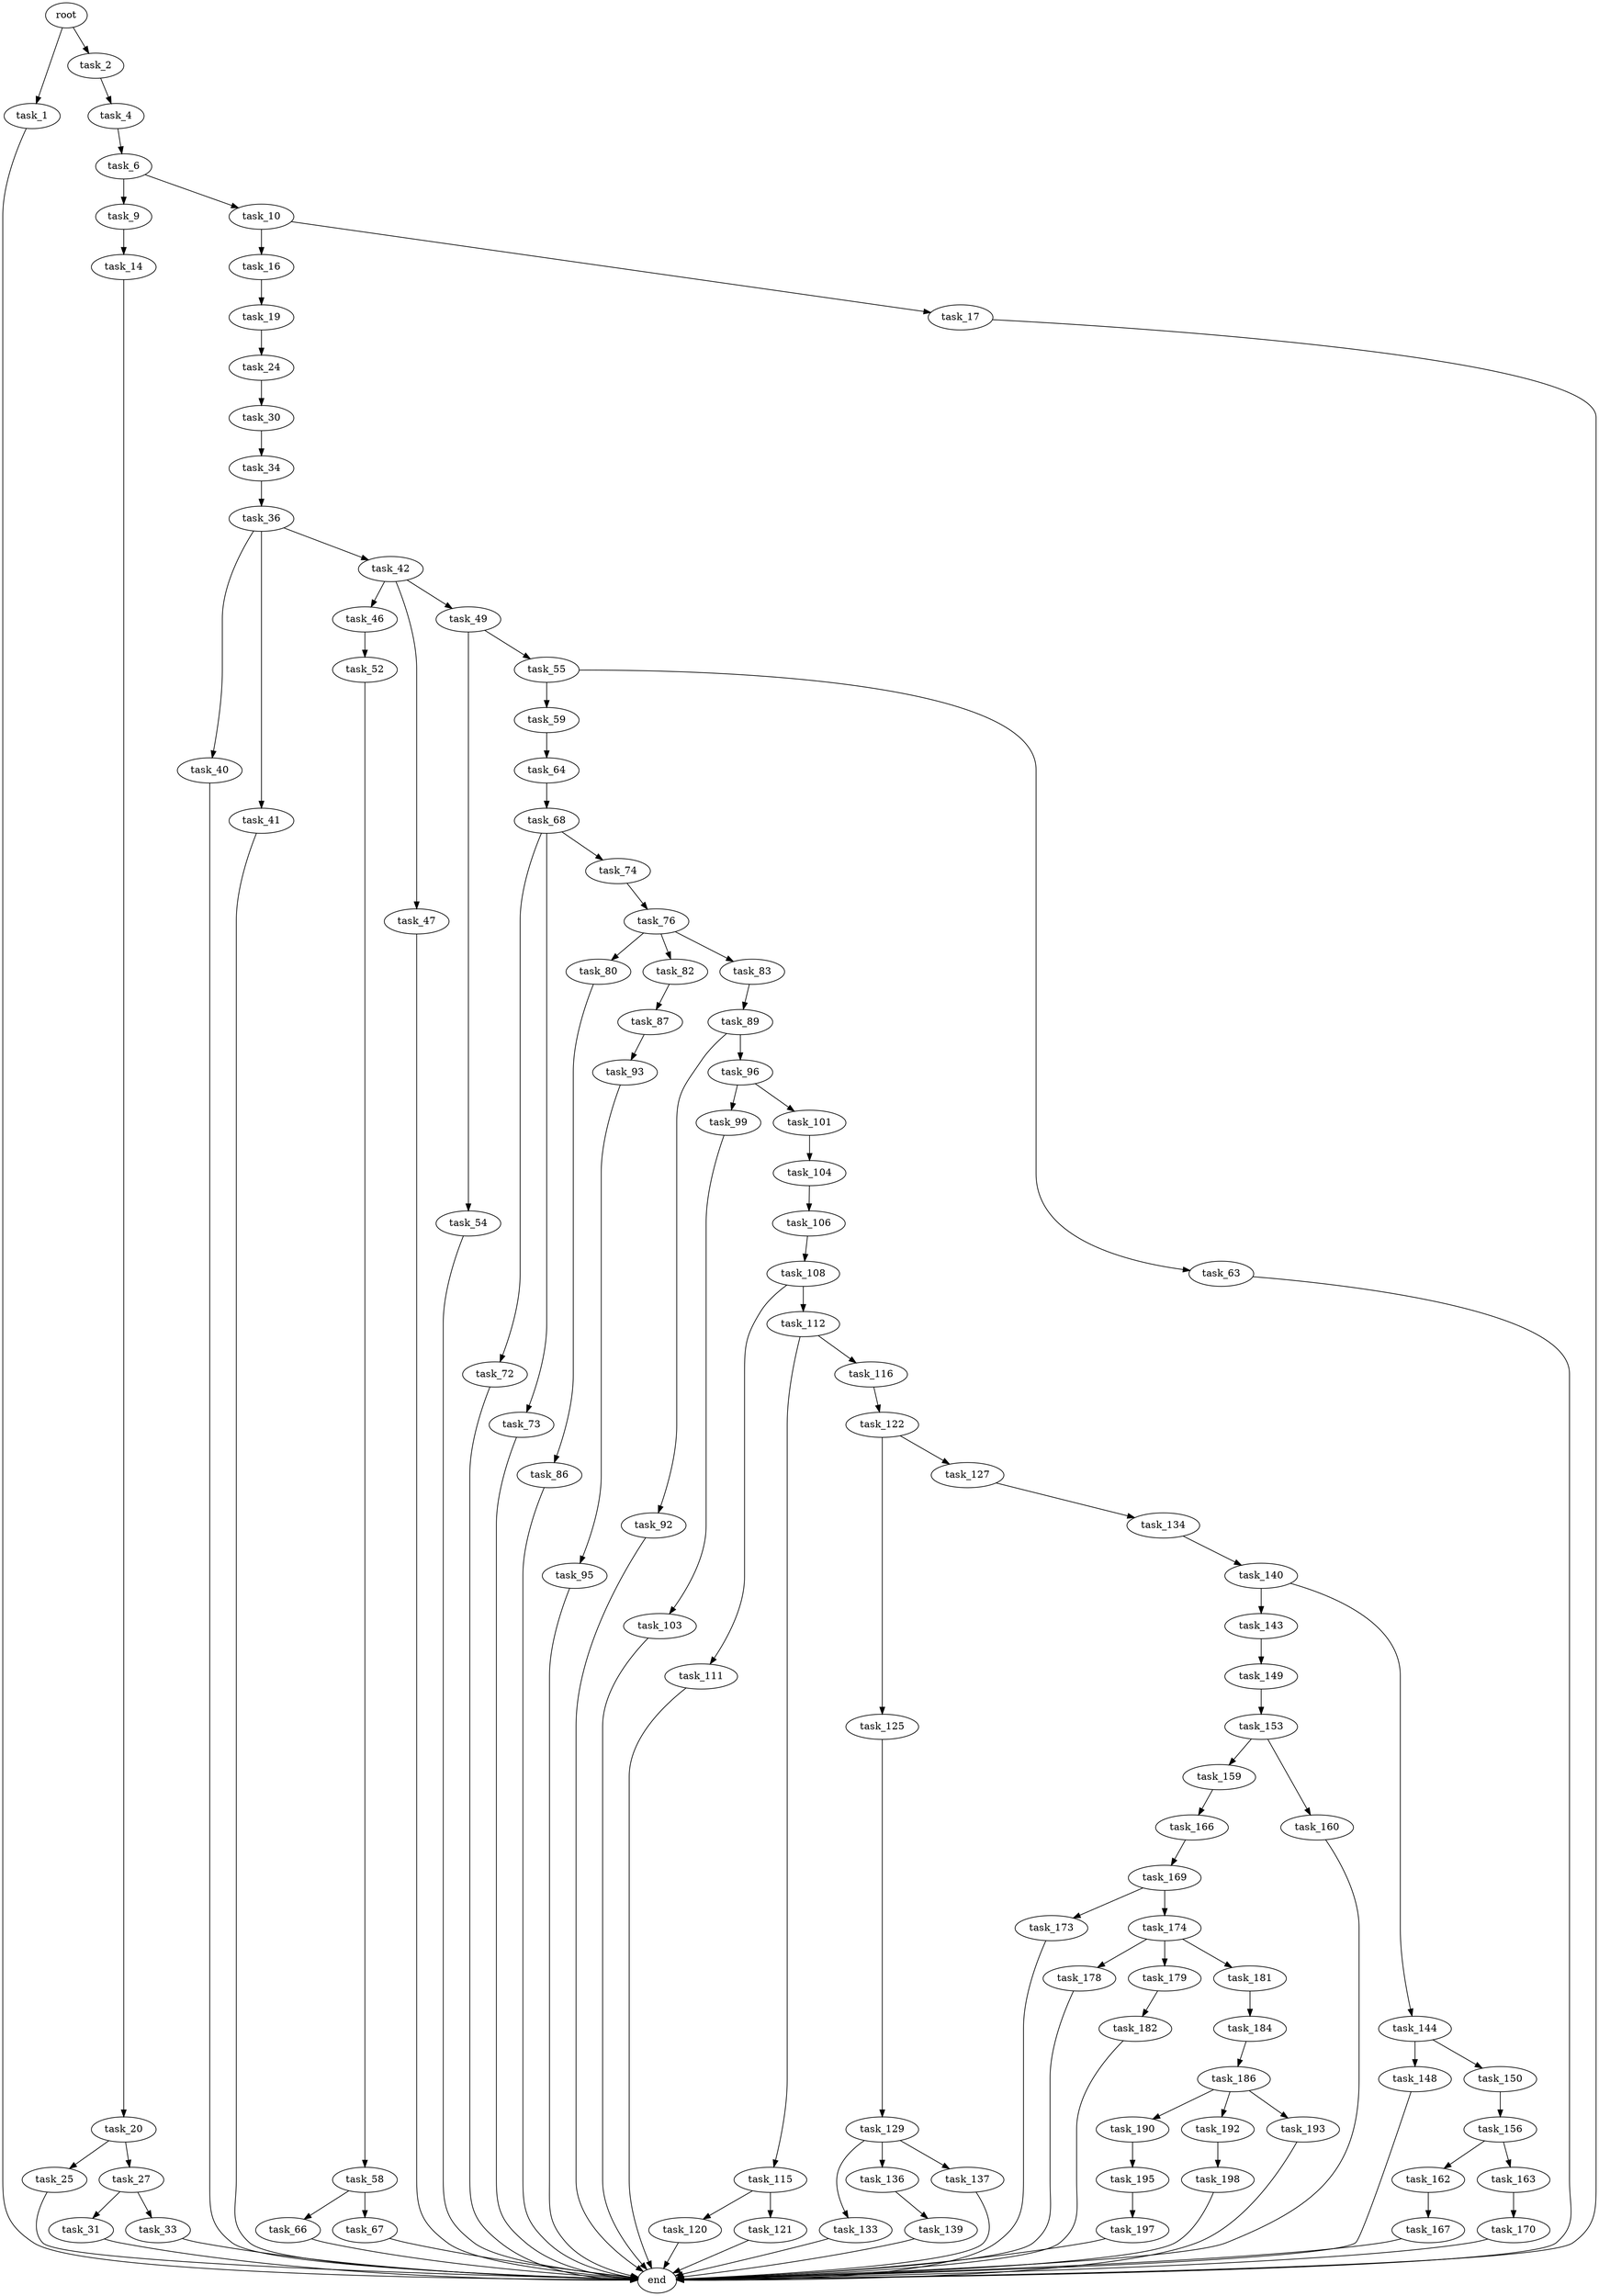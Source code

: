 digraph G {
  root [size="0.000000"];
  task_1 [size="47018751795.000000"];
  task_2 [size="522431648572.000000"];
  task_4 [size="549755813888.000000"];
  task_6 [size="68719476736.000000"];
  task_9 [size="134217728000.000000"];
  task_10 [size="8277614855.000000"];
  task_14 [size="368293445632.000000"];
  task_16 [size="183843330474.000000"];
  task_17 [size="45793105700.000000"];
  task_19 [size="41462782926.000000"];
  task_20 [size="418136673.000000"];
  task_24 [size="134217728000.000000"];
  task_25 [size="68719476736.000000"];
  task_27 [size="72473506438.000000"];
  task_30 [size="410806609664.000000"];
  task_31 [size="25416862704.000000"];
  task_33 [size="61840584350.000000"];
  task_34 [size="1043924621.000000"];
  task_36 [size="1073741824000.000000"];
  task_40 [size="130508463357.000000"];
  task_41 [size="37387279358.000000"];
  task_42 [size="1073741824000.000000"];
  task_46 [size="103967603261.000000"];
  task_47 [size="751120203519.000000"];
  task_49 [size="231928233984.000000"];
  task_52 [size="13726004764.000000"];
  task_54 [size="231928233984.000000"];
  task_55 [size="1003838998.000000"];
  task_58 [size="33913545249.000000"];
  task_59 [size="8278897631.000000"];
  task_63 [size="973184034610.000000"];
  task_64 [size="830857759347.000000"];
  task_66 [size="12462614672.000000"];
  task_67 [size="19664870350.000000"];
  task_68 [size="134217728000.000000"];
  task_72 [size="134217728000.000000"];
  task_73 [size="1639888406.000000"];
  task_74 [size="4036291891.000000"];
  task_76 [size="206915564210.000000"];
  task_80 [size="28991029248.000000"];
  task_82 [size="68719476736.000000"];
  task_83 [size="7282324442.000000"];
  task_86 [size="368293445632.000000"];
  task_87 [size="8589934592.000000"];
  task_89 [size="3024537639.000000"];
  task_92 [size="231928233984.000000"];
  task_93 [size="98417743348.000000"];
  task_95 [size="190338941781.000000"];
  task_96 [size="658496922434.000000"];
  task_99 [size="134217728000.000000"];
  task_101 [size="134217728000.000000"];
  task_103 [size="624370248.000000"];
  task_104 [size="6199141412.000000"];
  task_106 [size="28991029248.000000"];
  task_108 [size="23648928678.000000"];
  task_111 [size="8589934592.000000"];
  task_112 [size="134217728000.000000"];
  task_115 [size="28991029248.000000"];
  task_116 [size="44871618602.000000"];
  task_120 [size="192140511070.000000"];
  task_121 [size="368293445632.000000"];
  task_122 [size="1073741824000.000000"];
  task_125 [size="8589934592.000000"];
  task_127 [size="549755813888.000000"];
  task_129 [size="6548758941.000000"];
  task_133 [size="231928233984.000000"];
  task_134 [size="156307220114.000000"];
  task_136 [size="11319126229.000000"];
  task_137 [size="3077879147.000000"];
  task_139 [size="262508755513.000000"];
  task_140 [size="231928233984.000000"];
  task_143 [size="188676435329.000000"];
  task_144 [size="12199733877.000000"];
  task_148 [size="819274825333.000000"];
  task_149 [size="8339506374.000000"];
  task_150 [size="19974950680.000000"];
  task_153 [size="217863847764.000000"];
  task_156 [size="24965051184.000000"];
  task_159 [size="549755813888.000000"];
  task_160 [size="134217728000.000000"];
  task_162 [size="897006811371.000000"];
  task_163 [size="546686745678.000000"];
  task_166 [size="1371901506.000000"];
  task_167 [size="549755813888.000000"];
  task_169 [size="8589934592.000000"];
  task_170 [size="28991029248.000000"];
  task_173 [size="231928233984.000000"];
  task_174 [size="4602021514.000000"];
  task_178 [size="42759689493.000000"];
  task_179 [size="1930688152.000000"];
  task_181 [size="23414019699.000000"];
  task_182 [size="93918481845.000000"];
  task_184 [size="8589934592.000000"];
  task_186 [size="8589934592.000000"];
  task_190 [size="11063151025.000000"];
  task_192 [size="8589934592.000000"];
  task_193 [size="368293445632.000000"];
  task_195 [size="1098716194.000000"];
  task_197 [size="549755813888.000000"];
  task_198 [size="31462323330.000000"];
  end [size="0.000000"];

  root -> task_1 [size="1.000000"];
  root -> task_2 [size="1.000000"];
  task_1 -> end [size="1.000000"];
  task_2 -> task_4 [size="411041792.000000"];
  task_4 -> task_6 [size="536870912.000000"];
  task_6 -> task_9 [size="134217728.000000"];
  task_6 -> task_10 [size="134217728.000000"];
  task_9 -> task_14 [size="209715200.000000"];
  task_10 -> task_16 [size="134217728.000000"];
  task_10 -> task_17 [size="134217728.000000"];
  task_14 -> task_20 [size="411041792.000000"];
  task_16 -> task_19 [size="134217728.000000"];
  task_17 -> end [size="1.000000"];
  task_19 -> task_24 [size="33554432.000000"];
  task_20 -> task_25 [size="33554432.000000"];
  task_20 -> task_27 [size="33554432.000000"];
  task_24 -> task_30 [size="209715200.000000"];
  task_25 -> end [size="1.000000"];
  task_27 -> task_31 [size="209715200.000000"];
  task_27 -> task_33 [size="209715200.000000"];
  task_30 -> task_34 [size="838860800.000000"];
  task_31 -> end [size="1.000000"];
  task_33 -> end [size="1.000000"];
  task_34 -> task_36 [size="75497472.000000"];
  task_36 -> task_40 [size="838860800.000000"];
  task_36 -> task_41 [size="838860800.000000"];
  task_36 -> task_42 [size="838860800.000000"];
  task_40 -> end [size="1.000000"];
  task_41 -> end [size="1.000000"];
  task_42 -> task_46 [size="838860800.000000"];
  task_42 -> task_47 [size="838860800.000000"];
  task_42 -> task_49 [size="838860800.000000"];
  task_46 -> task_52 [size="209715200.000000"];
  task_47 -> end [size="1.000000"];
  task_49 -> task_54 [size="301989888.000000"];
  task_49 -> task_55 [size="301989888.000000"];
  task_52 -> task_58 [size="411041792.000000"];
  task_54 -> end [size="1.000000"];
  task_55 -> task_59 [size="75497472.000000"];
  task_55 -> task_63 [size="75497472.000000"];
  task_58 -> task_66 [size="536870912.000000"];
  task_58 -> task_67 [size="536870912.000000"];
  task_59 -> task_64 [size="209715200.000000"];
  task_63 -> end [size="1.000000"];
  task_64 -> task_68 [size="838860800.000000"];
  task_66 -> end [size="1.000000"];
  task_67 -> end [size="1.000000"];
  task_68 -> task_72 [size="209715200.000000"];
  task_68 -> task_73 [size="209715200.000000"];
  task_68 -> task_74 [size="209715200.000000"];
  task_72 -> end [size="1.000000"];
  task_73 -> end [size="1.000000"];
  task_74 -> task_76 [size="301989888.000000"];
  task_76 -> task_80 [size="411041792.000000"];
  task_76 -> task_82 [size="411041792.000000"];
  task_76 -> task_83 [size="411041792.000000"];
  task_80 -> task_86 [size="75497472.000000"];
  task_82 -> task_87 [size="134217728.000000"];
  task_83 -> task_89 [size="134217728.000000"];
  task_86 -> end [size="1.000000"];
  task_87 -> task_93 [size="33554432.000000"];
  task_89 -> task_92 [size="134217728.000000"];
  task_89 -> task_96 [size="134217728.000000"];
  task_92 -> end [size="1.000000"];
  task_93 -> task_95 [size="134217728.000000"];
  task_95 -> end [size="1.000000"];
  task_96 -> task_99 [size="411041792.000000"];
  task_96 -> task_101 [size="411041792.000000"];
  task_99 -> task_103 [size="209715200.000000"];
  task_101 -> task_104 [size="209715200.000000"];
  task_103 -> end [size="1.000000"];
  task_104 -> task_106 [size="536870912.000000"];
  task_106 -> task_108 [size="75497472.000000"];
  task_108 -> task_111 [size="411041792.000000"];
  task_108 -> task_112 [size="411041792.000000"];
  task_111 -> end [size="1.000000"];
  task_112 -> task_115 [size="209715200.000000"];
  task_112 -> task_116 [size="209715200.000000"];
  task_115 -> task_120 [size="75497472.000000"];
  task_115 -> task_121 [size="75497472.000000"];
  task_116 -> task_122 [size="838860800.000000"];
  task_120 -> end [size="1.000000"];
  task_121 -> end [size="1.000000"];
  task_122 -> task_125 [size="838860800.000000"];
  task_122 -> task_127 [size="838860800.000000"];
  task_125 -> task_129 [size="33554432.000000"];
  task_127 -> task_134 [size="536870912.000000"];
  task_129 -> task_133 [size="301989888.000000"];
  task_129 -> task_136 [size="301989888.000000"];
  task_129 -> task_137 [size="301989888.000000"];
  task_133 -> end [size="1.000000"];
  task_134 -> task_140 [size="134217728.000000"];
  task_136 -> task_139 [size="679477248.000000"];
  task_137 -> end [size="1.000000"];
  task_139 -> end [size="1.000000"];
  task_140 -> task_143 [size="301989888.000000"];
  task_140 -> task_144 [size="301989888.000000"];
  task_143 -> task_149 [size="209715200.000000"];
  task_144 -> task_148 [size="411041792.000000"];
  task_144 -> task_150 [size="411041792.000000"];
  task_148 -> end [size="1.000000"];
  task_149 -> task_153 [size="679477248.000000"];
  task_150 -> task_156 [size="33554432.000000"];
  task_153 -> task_159 [size="301989888.000000"];
  task_153 -> task_160 [size="301989888.000000"];
  task_156 -> task_162 [size="838860800.000000"];
  task_156 -> task_163 [size="838860800.000000"];
  task_159 -> task_166 [size="536870912.000000"];
  task_160 -> end [size="1.000000"];
  task_162 -> task_167 [size="679477248.000000"];
  task_163 -> task_170 [size="679477248.000000"];
  task_166 -> task_169 [size="134217728.000000"];
  task_167 -> end [size="1.000000"];
  task_169 -> task_173 [size="33554432.000000"];
  task_169 -> task_174 [size="33554432.000000"];
  task_170 -> end [size="1.000000"];
  task_173 -> end [size="1.000000"];
  task_174 -> task_178 [size="411041792.000000"];
  task_174 -> task_179 [size="411041792.000000"];
  task_174 -> task_181 [size="411041792.000000"];
  task_178 -> end [size="1.000000"];
  task_179 -> task_182 [size="75497472.000000"];
  task_181 -> task_184 [size="33554432.000000"];
  task_182 -> end [size="1.000000"];
  task_184 -> task_186 [size="33554432.000000"];
  task_186 -> task_190 [size="33554432.000000"];
  task_186 -> task_192 [size="33554432.000000"];
  task_186 -> task_193 [size="33554432.000000"];
  task_190 -> task_195 [size="301989888.000000"];
  task_192 -> task_198 [size="33554432.000000"];
  task_193 -> end [size="1.000000"];
  task_195 -> task_197 [size="33554432.000000"];
  task_197 -> end [size="1.000000"];
  task_198 -> end [size="1.000000"];
}
